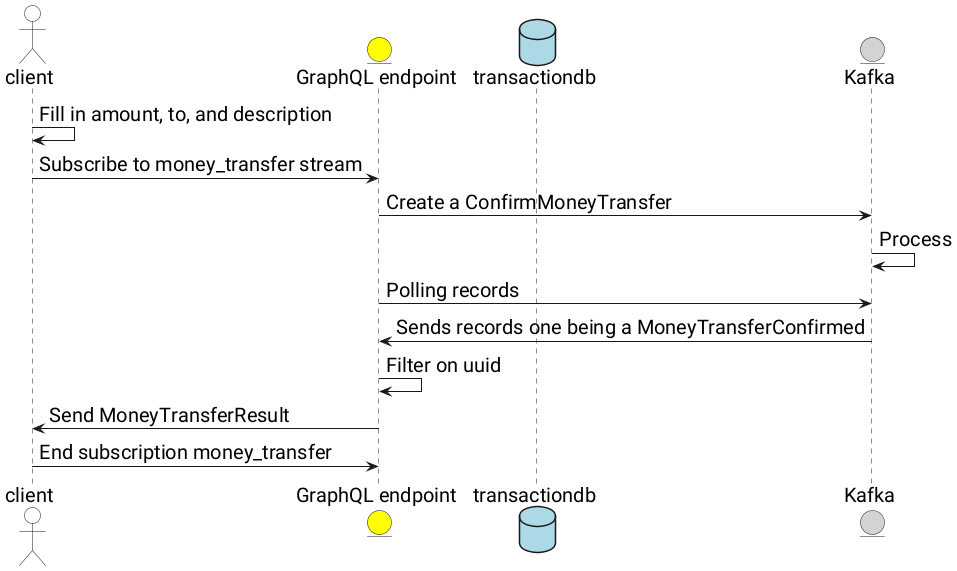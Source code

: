 @startuml
skinparam defaultFontName Roboto
skinparam defaultFontSize 20

actor client as cl #White
entity "GraphQL endpoint" as ge #Yellow
database transactiondb as pgt #LightBlue
entity "Kafka" as ka #LightGrey

cl -> cl : Fill in amount, to, and description
cl -> ge : Subscribe to money_transfer stream
ge -> ka : Create a ConfirmMoneyTransfer
ka -> ka : Process
ge -> ka : Polling records
ka -> ge : Sends records one being a MoneyTransferConfirmed
ge -> ge : Filter on uuid
ge -> cl : Send MoneyTransferResult
cl -> ge : End subscription money_transfer

@enduml